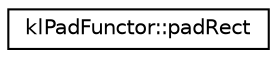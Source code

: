 digraph G
{
  edge [fontname="Helvetica",fontsize="10",labelfontname="Helvetica",labelfontsize="10"];
  node [fontname="Helvetica",fontsize="10",shape=record];
  rankdir=LR;
  Node1 [label="klPadFunctor::padRect",height=0.2,width=0.4,color="black", fillcolor="white", style="filled",URL="$structkl_pad_functor_1_1pad_rect.html"];
}
